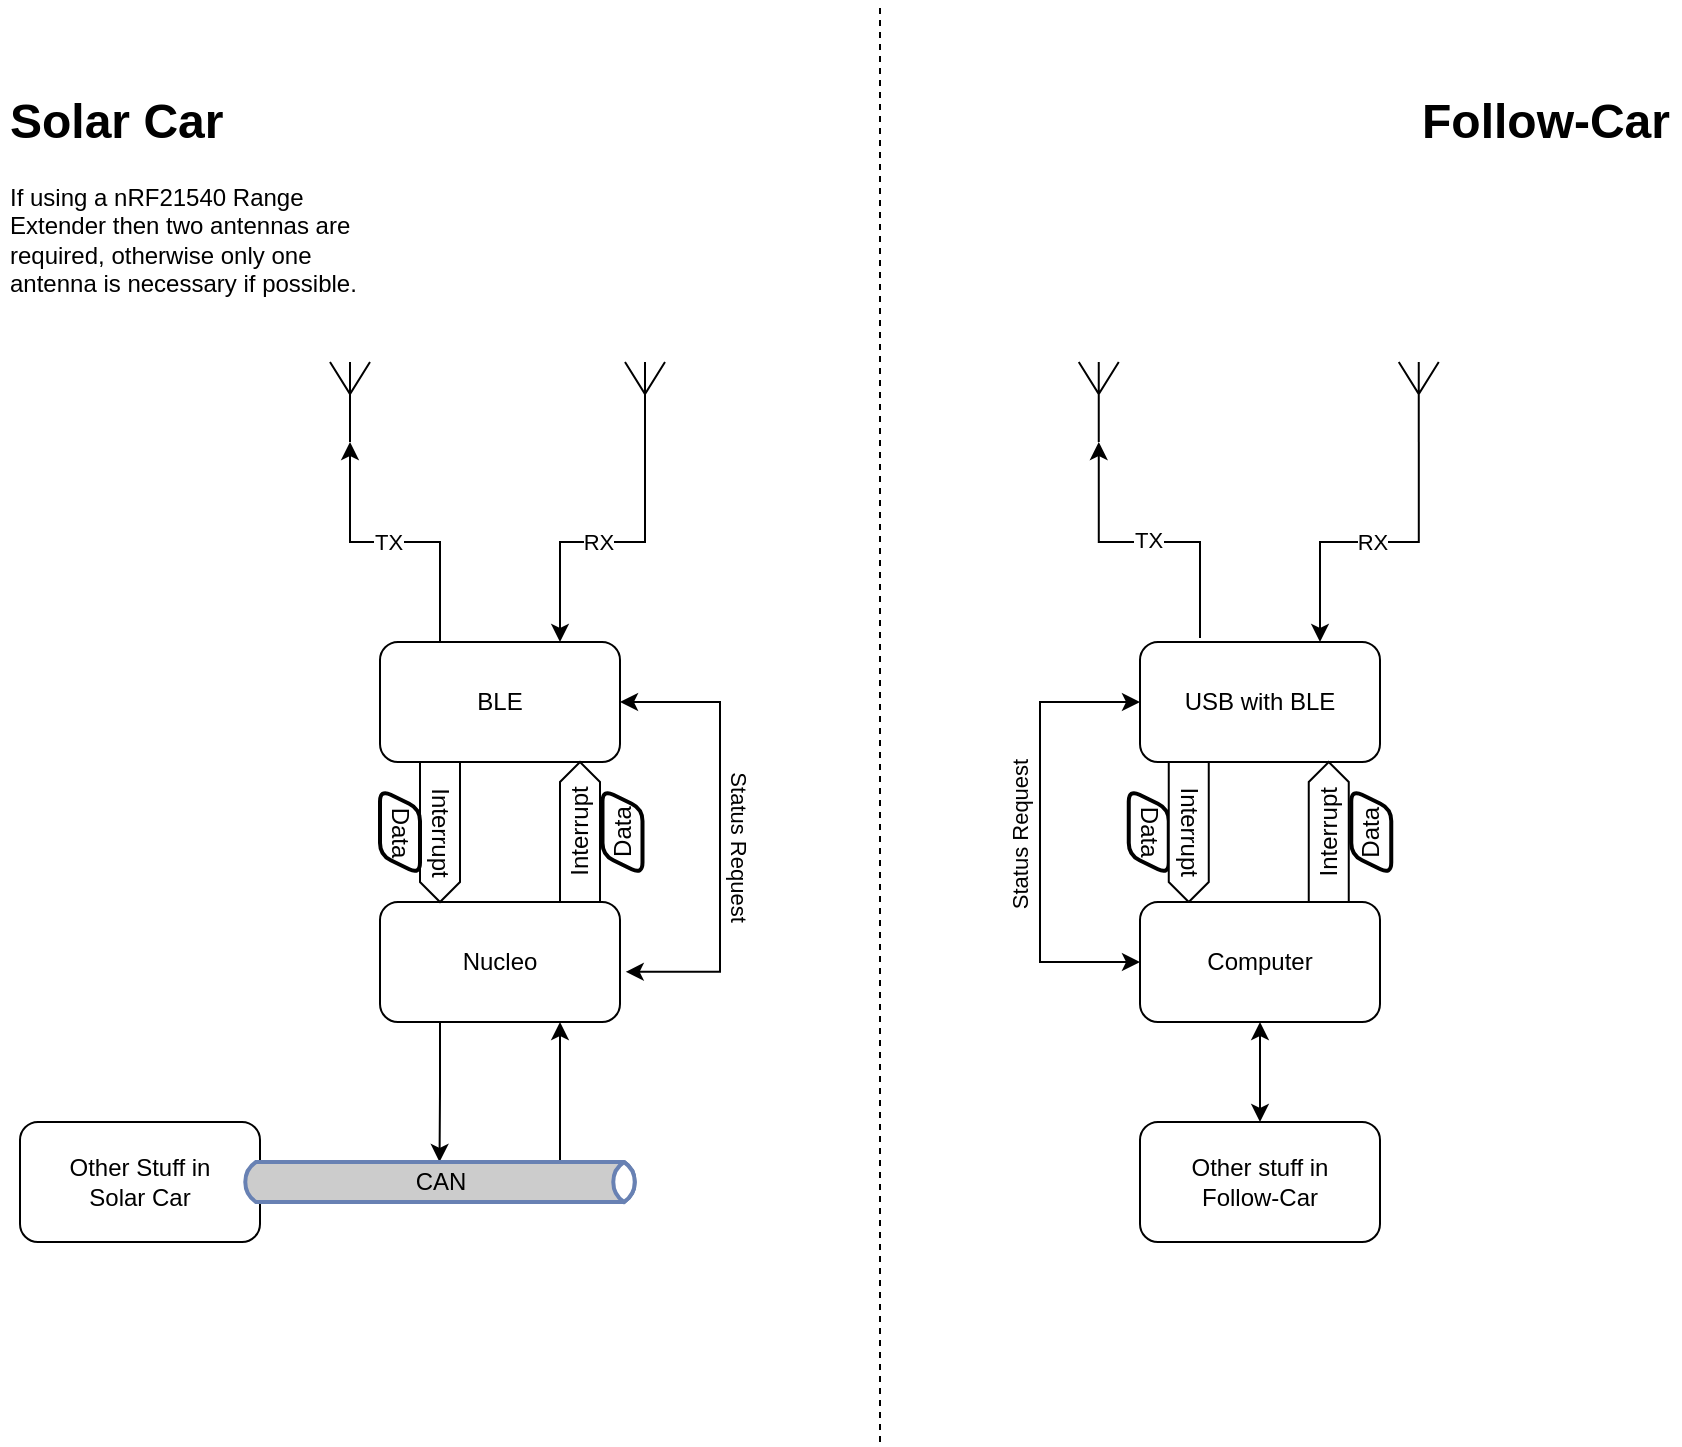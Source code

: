 <mxfile version="13.10.9" type="google"><diagram id="z-ecGWLPudznvMwefe2b" name="Page-1"><mxGraphModel dx="1020" dy="742" grid="1" gridSize="10" guides="1" tooltips="1" connect="1" arrows="1" fold="1" page="1" pageScale="1" pageWidth="850" pageHeight="1100" math="0" shadow="0"><root><mxCell id="0"/><mxCell id="1" parent="0"/><mxCell id="cmRFAh2XzH1_PXCnjr7z-1" value="" style="endArrow=none;dashed=1;html=1;" parent="1" edge="1"><mxGeometry width="50" height="50" relative="1" as="geometry"><mxPoint x="440" y="720" as="sourcePoint"/><mxPoint x="440" as="targetPoint"/></mxGeometry></mxCell><mxCell id="cmRFAh2XzH1_PXCnjr7z-4" value="&lt;h1&gt;Solar Car&lt;/h1&gt;&lt;p&gt;If using a nRF21540 Range Extender then two antennas are required, otherwise only one antenna is necessary if possible.&lt;/p&gt;" style="text;html=1;strokeColor=none;fillColor=none;spacing=5;spacingTop=-20;whiteSpace=wrap;overflow=hidden;rounded=0;" parent="1" vertex="1"><mxGeometry y="40" width="190" height="120" as="geometry"/></mxCell><mxCell id="cmRFAh2XzH1_PXCnjr7z-5" value="&lt;h1&gt;Follow-Car&lt;/h1&gt;" style="text;html=1;strokeColor=none;fillColor=none;spacing=5;spacingTop=-20;whiteSpace=wrap;overflow=hidden;rounded=0;align=right;" parent="1" vertex="1"><mxGeometry x="700" y="40" width="140" height="40" as="geometry"/></mxCell><mxCell id="cmRFAh2XzH1_PXCnjr7z-7" value="Other Stuff in &lt;br&gt;Solar Car" style="rounded=1;whiteSpace=wrap;html=1;align=center;" parent="1" vertex="1"><mxGeometry x="10" y="560" width="120" height="60" as="geometry"/></mxCell><mxCell id="cmRFAh2XzH1_PXCnjr7z-19" style="edgeStyle=orthogonalEdgeStyle;rounded=0;orthogonalLoop=1;jettySize=auto;html=1;exitX=0.25;exitY=1;exitDx=0;exitDy=0;" parent="1" source="cmRFAh2XzH1_PXCnjr7z-8" edge="1"><mxGeometry relative="1" as="geometry"><mxPoint x="219.759" y="580" as="targetPoint"/></mxGeometry></mxCell><mxCell id="cmRFAh2XzH1_PXCnjr7z-31" style="edgeStyle=orthogonalEdgeStyle;rounded=0;orthogonalLoop=1;jettySize=auto;html=1;exitX=1.024;exitY=0.582;exitDx=0;exitDy=0;entryX=1;entryY=0.5;entryDx=0;entryDy=0;startArrow=classic;startFill=1;endArrow=classic;endFill=1;fontColor=#000000;exitPerimeter=0;" parent="1" source="cmRFAh2XzH1_PXCnjr7z-8" target="cmRFAh2XzH1_PXCnjr7z-9" edge="1"><mxGeometry relative="1" as="geometry"><Array as="points"><mxPoint x="360" y="485"/><mxPoint x="360" y="350"/></Array></mxGeometry></mxCell><mxCell id="cmRFAh2XzH1_PXCnjr7z-32" value="Status Request" style="edgeLabel;html=1;align=center;verticalAlign=middle;resizable=0;points=[];fontColor=#000000;rotation=90;" parent="cmRFAh2XzH1_PXCnjr7z-31" vertex="1" connectable="0"><mxGeometry x="-0.077" relative="1" as="geometry"><mxPoint x="9.97" y="-3.26" as="offset"/></mxGeometry></mxCell><mxCell id="cmRFAh2XzH1_PXCnjr7z-8" value="Nucleo" style="rounded=1;whiteSpace=wrap;html=1;align=center;" parent="1" vertex="1"><mxGeometry x="190" y="450" width="120" height="60" as="geometry"/></mxCell><mxCell id="cmRFAh2XzH1_PXCnjr7z-42" style="edgeStyle=orthogonalEdgeStyle;rounded=0;orthogonalLoop=1;jettySize=auto;html=1;exitX=0.25;exitY=0;exitDx=0;exitDy=0;entryX=0.5;entryY=1;entryDx=0;entryDy=0;entryPerimeter=0;startArrow=none;startFill=0;endArrow=classic;endFill=1;fontColor=#000000;" parent="1" source="cmRFAh2XzH1_PXCnjr7z-9" target="cmRFAh2XzH1_PXCnjr7z-41" edge="1"><mxGeometry relative="1" as="geometry"/></mxCell><mxCell id="cmRFAh2XzH1_PXCnjr7z-72" value="TX" style="edgeLabel;html=1;align=center;verticalAlign=middle;resizable=0;points=[];fontColor=#000000;" parent="cmRFAh2XzH1_PXCnjr7z-42" vertex="1" connectable="0"><mxGeometry x="0.048" relative="1" as="geometry"><mxPoint as="offset"/></mxGeometry></mxCell><mxCell id="cmRFAh2XzH1_PXCnjr7z-45" style="edgeStyle=orthogonalEdgeStyle;rounded=0;orthogonalLoop=1;jettySize=auto;html=1;exitX=0.75;exitY=0;exitDx=0;exitDy=0;entryX=0.5;entryY=1;entryDx=0;entryDy=0;entryPerimeter=0;startArrow=classic;startFill=1;endArrow=none;endFill=0;fontColor=#000000;" parent="1" source="cmRFAh2XzH1_PXCnjr7z-9" target="cmRFAh2XzH1_PXCnjr7z-44" edge="1"><mxGeometry relative="1" as="geometry"/></mxCell><mxCell id="cmRFAh2XzH1_PXCnjr7z-71" value="RX" style="edgeLabel;html=1;align=center;verticalAlign=middle;resizable=0;points=[];fontColor=#000000;" parent="cmRFAh2XzH1_PXCnjr7z-45" vertex="1" connectable="0"><mxGeometry x="-0.037" relative="1" as="geometry"><mxPoint as="offset"/></mxGeometry></mxCell><mxCell id="cmRFAh2XzH1_PXCnjr7z-9" value="BLE" style="rounded=1;whiteSpace=wrap;html=1;align=center;" parent="1" vertex="1"><mxGeometry x="190" y="320" width="120" height="60" as="geometry"/></mxCell><mxCell id="cmRFAh2XzH1_PXCnjr7z-10" value="Interrupt" style="html=1;shadow=0;dashed=0;align=center;verticalAlign=middle;shape=mxgraph.arrows2.arrow;dy=0;dx=10;notch=0;rotation=90;" parent="1" vertex="1"><mxGeometry x="185" y="405" width="70" height="20" as="geometry"/></mxCell><mxCell id="cmRFAh2XzH1_PXCnjr7z-21" style="edgeStyle=orthogonalEdgeStyle;rounded=0;orthogonalLoop=1;jettySize=auto;html=1;exitX=0.75;exitY=1;exitDx=0;exitDy=0;startArrow=classic;startFill=1;endArrow=none;endFill=0;" parent="1" source="cmRFAh2XzH1_PXCnjr7z-8" edge="1"><mxGeometry relative="1" as="geometry"><mxPoint x="280" y="580" as="targetPoint"/><mxPoint x="230" y="520.0" as="sourcePoint"/></mxGeometry></mxCell><mxCell id="cmRFAh2XzH1_PXCnjr7z-22" value="Data" style="shape=parallelogram;html=1;strokeWidth=2;perimeter=parallelogramPerimeter;whiteSpace=wrap;rounded=1;arcSize=12;size=0.23;align=center;rotation=90;" parent="1" vertex="1"><mxGeometry x="178.75" y="405" width="42.5" height="20" as="geometry"/></mxCell><mxCell id="cmRFAh2XzH1_PXCnjr7z-24" value="Interrupt" style="html=1;shadow=0;dashed=0;align=center;verticalAlign=middle;shape=mxgraph.arrows2.arrow;dy=0;dx=10;notch=0;rotation=-90;" parent="1" vertex="1"><mxGeometry x="255" y="405" width="70" height="20" as="geometry"/></mxCell><mxCell id="cmRFAh2XzH1_PXCnjr7z-25" value="Data" style="shape=parallelogram;html=1;strokeWidth=2;perimeter=parallelogramPerimeter;whiteSpace=wrap;rounded=1;arcSize=12;size=0.23;align=center;rotation=-90;" parent="1" vertex="1"><mxGeometry x="290" y="405" width="42.5" height="20" as="geometry"/></mxCell><mxCell id="cmRFAh2XzH1_PXCnjr7z-28" value="CAN" style="html=1;outlineConnect=0;fillColor=#CCCCCC;strokeColor=#6881B3;gradientColor=none;gradientDirection=north;strokeWidth=2;shape=mxgraph.networks.bus;gradientColor=none;gradientDirection=north;perimeter=backbonePerimeter;backboneSize=20;align=center;" parent="1" vertex="1"><mxGeometry x="120" y="580" width="200" height="20" as="geometry"/></mxCell><mxCell id="cmRFAh2XzH1_PXCnjr7z-41" value="" style="verticalLabelPosition=bottom;shadow=0;dashed=0;align=center;html=1;verticalAlign=top;shape=mxgraph.electrical.radio.aerial_-_antenna_1;fontColor=#000000;" parent="1" vertex="1"><mxGeometry x="165" y="180" width="20" height="40" as="geometry"/></mxCell><mxCell id="cmRFAh2XzH1_PXCnjr7z-44" value="" style="verticalLabelPosition=bottom;shadow=0;dashed=0;align=center;html=1;verticalAlign=top;shape=mxgraph.electrical.radio.aerial_-_antenna_1;fontColor=#000000;" parent="1" vertex="1"><mxGeometry x="312.5" y="180" width="20" height="40" as="geometry"/></mxCell><mxCell id="cmRFAh2XzH1_PXCnjr7z-67" style="edgeStyle=orthogonalEdgeStyle;rounded=0;orthogonalLoop=1;jettySize=auto;html=1;exitX=0;exitY=0.5;exitDx=0;exitDy=0;entryX=0;entryY=0.5;entryDx=0;entryDy=0;startArrow=classic;startFill=1;endArrow=classic;endFill=1;fontColor=#000000;" parent="1" target="cmRFAh2XzH1_PXCnjr7z-58" edge="1"><mxGeometry relative="1" as="geometry"><Array as="points"><mxPoint x="520" y="480"/><mxPoint x="520" y="350"/></Array><mxPoint x="570" y="480" as="sourcePoint"/></mxGeometry></mxCell><mxCell id="cmRFAh2XzH1_PXCnjr7z-68" value="Status Request" style="edgeLabel;html=1;align=center;verticalAlign=middle;resizable=0;points=[];fontColor=#000000;rotation=-90;" parent="cmRFAh2XzH1_PXCnjr7z-67" vertex="1" connectable="0"><mxGeometry x="-0.119" y="1" relative="1" as="geometry"><mxPoint x="-9" y="-12" as="offset"/></mxGeometry></mxCell><mxCell id="cmRFAh2XzH1_PXCnjr7z-65" style="edgeStyle=orthogonalEdgeStyle;rounded=0;orthogonalLoop=1;jettySize=auto;html=1;entryX=0.5;entryY=1;entryDx=0;entryDy=0;entryPerimeter=0;startArrow=none;startFill=0;endArrow=classic;endFill=1;fontColor=#000000;" parent="1" target="cmRFAh2XzH1_PXCnjr7z-64" edge="1"><mxGeometry relative="1" as="geometry"><mxPoint x="600" y="318" as="sourcePoint"/><Array as="points"><mxPoint x="600" y="270"/><mxPoint x="549" y="270"/></Array></mxGeometry></mxCell><mxCell id="cmRFAh2XzH1_PXCnjr7z-73" value="TX" style="edgeLabel;html=1;align=center;verticalAlign=middle;resizable=0;points=[];fontColor=#000000;" parent="cmRFAh2XzH1_PXCnjr7z-65" vertex="1" connectable="0"><mxGeometry x="0.006" y="-1" relative="1" as="geometry"><mxPoint as="offset"/></mxGeometry></mxCell><mxCell id="cmRFAh2XzH1_PXCnjr7z-75" style="edgeStyle=orthogonalEdgeStyle;rounded=0;orthogonalLoop=1;jettySize=auto;html=1;exitX=0.75;exitY=0;exitDx=0;exitDy=0;startArrow=classic;startFill=1;endArrow=none;endFill=0;fontColor=#000000;" parent="1" source="cmRFAh2XzH1_PXCnjr7z-58" target="cmRFAh2XzH1_PXCnjr7z-74" edge="1"><mxGeometry relative="1" as="geometry"/></mxCell><mxCell id="cmRFAh2XzH1_PXCnjr7z-76" value="RX" style="edgeLabel;html=1;align=center;verticalAlign=middle;resizable=0;points=[];fontColor=#000000;" parent="cmRFAh2XzH1_PXCnjr7z-75" vertex="1" connectable="0"><mxGeometry x="-0.071" relative="1" as="geometry"><mxPoint x="6.63" as="offset"/></mxGeometry></mxCell><mxCell id="cmRFAh2XzH1_PXCnjr7z-58" value="USB with BLE" style="rounded=1;whiteSpace=wrap;html=1;fontColor=#000000;align=center;" parent="1" vertex="1"><mxGeometry x="570" y="320" width="120" height="60" as="geometry"/></mxCell><mxCell id="cmRFAh2XzH1_PXCnjr7z-60" value="Data" style="shape=parallelogram;html=1;strokeWidth=2;perimeter=parallelogramPerimeter;whiteSpace=wrap;rounded=1;arcSize=12;size=0.23;align=center;rotation=90;" parent="1" vertex="1"><mxGeometry x="553.13" y="405" width="42.5" height="20" as="geometry"/></mxCell><mxCell id="cmRFAh2XzH1_PXCnjr7z-61" value="Data" style="shape=parallelogram;html=1;strokeWidth=2;perimeter=parallelogramPerimeter;whiteSpace=wrap;rounded=1;arcSize=12;size=0.23;align=center;rotation=-90;" parent="1" vertex="1"><mxGeometry x="664.38" y="405" width="42.5" height="20" as="geometry"/></mxCell><mxCell id="cmRFAh2XzH1_PXCnjr7z-62" value="Interrupt" style="html=1;shadow=0;dashed=0;align=center;verticalAlign=middle;shape=mxgraph.arrows2.arrow;dy=0;dx=10;notch=0;rotation=90;" parent="1" vertex="1"><mxGeometry x="559.38" y="405" width="70" height="20" as="geometry"/></mxCell><mxCell id="cmRFAh2XzH1_PXCnjr7z-63" value="Interrupt" style="html=1;shadow=0;dashed=0;align=center;verticalAlign=middle;shape=mxgraph.arrows2.arrow;dy=0;dx=10;notch=0;rotation=-90;" parent="1" vertex="1"><mxGeometry x="629.38" y="405" width="70" height="20" as="geometry"/></mxCell><mxCell id="cmRFAh2XzH1_PXCnjr7z-64" value="" style="verticalLabelPosition=bottom;shadow=0;dashed=0;align=center;html=1;verticalAlign=top;shape=mxgraph.electrical.radio.aerial_-_antenna_1;fontColor=#000000;" parent="1" vertex="1"><mxGeometry x="539.38" y="180" width="20" height="40" as="geometry"/></mxCell><mxCell id="cmRFAh2XzH1_PXCnjr7z-74" value="" style="verticalLabelPosition=bottom;shadow=0;dashed=0;align=center;html=1;verticalAlign=top;shape=mxgraph.electrical.radio.aerial_-_antenna_1;fontColor=#000000;" parent="1" vertex="1"><mxGeometry x="699.38" y="180" width="20" height="40" as="geometry"/></mxCell><mxCell id="f_cOyE_l6pnuZpaAqDUD-1" value="Computer" style="rounded=1;whiteSpace=wrap;html=1;" parent="1" vertex="1"><mxGeometry x="570" y="450" width="120" height="60" as="geometry"/></mxCell><mxCell id="f_cOyE_l6pnuZpaAqDUD-2" value="" style="endArrow=classic;startArrow=classic;html=1;entryX=0.5;entryY=1;entryDx=0;entryDy=0;exitX=0.5;exitY=0;exitDx=0;exitDy=0;" parent="1" source="f_cOyE_l6pnuZpaAqDUD-3" target="f_cOyE_l6pnuZpaAqDUD-1" edge="1"><mxGeometry width="50" height="50" relative="1" as="geometry"><mxPoint x="500" y="580" as="sourcePoint"/><mxPoint x="550" y="530" as="targetPoint"/></mxGeometry></mxCell><mxCell id="f_cOyE_l6pnuZpaAqDUD-3" value="Other stuff in&lt;br&gt;Follow-Car" style="rounded=1;whiteSpace=wrap;html=1;" parent="1" vertex="1"><mxGeometry x="570" y="560" width="120" height="60" as="geometry"/></mxCell></root></mxGraphModel></diagram></mxfile>